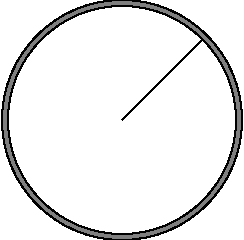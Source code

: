#FIG 2.1
80 2
1 3 0 1 -1 0 0 11 0.000 1 0.000 119 119 60 60 119 119 179 179
1 3 0 1 -1 0 0 1 0.000 1 0.000 119 119 57 57 119 119 157 161
2 1 0 1 -1 0 0 1 0.000 -1 0 0
	 119 119 159 79 9999 9999
4 0 32 12 0 -1 0 0.000 4 9 7 139 108 r
